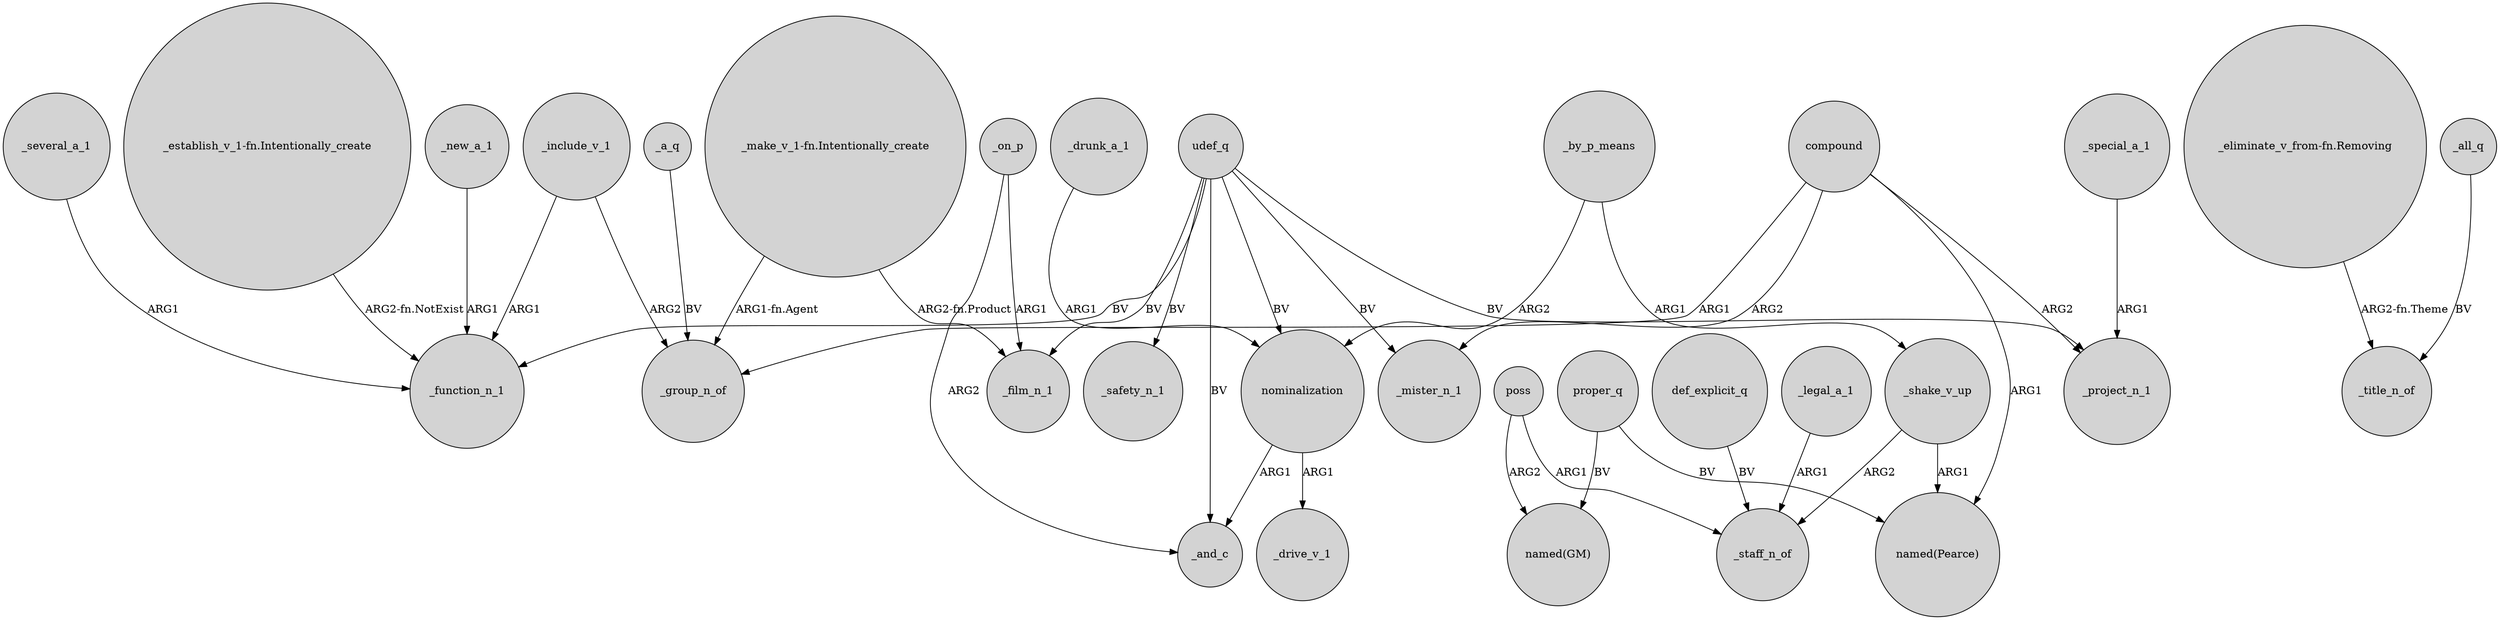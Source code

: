 digraph {
	node [shape=circle style=filled]
	_new_a_1 -> _function_n_1 [label=ARG1]
	_by_p_means -> nominalization [label=ARG2]
	poss -> "named(GM)" [label=ARG2]
	_on_p -> _film_n_1 [label=ARG1]
	"_make_v_1-fn.Intentionally_create" -> _group_n_of [label="ARG1-fn.Agent"]
	_include_v_1 -> _function_n_1 [label=ARG1]
	_include_v_1 -> _group_n_of [label=ARG2]
	nominalization -> _and_c [label=ARG1]
	udef_q -> _project_n_1 [label=BV]
	proper_q -> "named(Pearce)" [label=BV]
	compound -> _mister_n_1 [label=ARG2]
	_by_p_means -> _shake_v_up [label=ARG1]
	udef_q -> _mister_n_1 [label=BV]
	proper_q -> "named(GM)" [label=BV]
	"_eliminate_v_from-fn.Removing" -> _title_n_of [label="ARG2-fn.Theme"]
	nominalization -> _drive_v_1 [label=ARG1]
	_all_q -> _title_n_of [label=BV]
	def_explicit_q -> _staff_n_of [label=BV]
	poss -> _staff_n_of [label=ARG1]
	"_make_v_1-fn.Intentionally_create" -> _film_n_1 [label="ARG2-fn.Product"]
	_shake_v_up -> "named(Pearce)" [label=ARG1]
	udef_q -> _function_n_1 [label=BV]
	compound -> _project_n_1 [label=ARG2]
	_several_a_1 -> _function_n_1 [label=ARG1]
	udef_q -> _film_n_1 [label=BV]
	_special_a_1 -> _project_n_1 [label=ARG1]
	udef_q -> nominalization [label=BV]
	udef_q -> _safety_n_1 [label=BV]
	_shake_v_up -> _staff_n_of [label=ARG2]
	_on_p -> _and_c [label=ARG2]
	_a_q -> _group_n_of [label=BV]
	_drunk_a_1 -> nominalization [label=ARG1]
	_legal_a_1 -> _staff_n_of [label=ARG1]
	udef_q -> _and_c [label=BV]
	"_establish_v_1-fn.Intentionally_create" -> _function_n_1 [label="ARG2-fn.NotExist"]
	compound -> _group_n_of [label=ARG1]
	compound -> "named(Pearce)" [label=ARG1]
}
